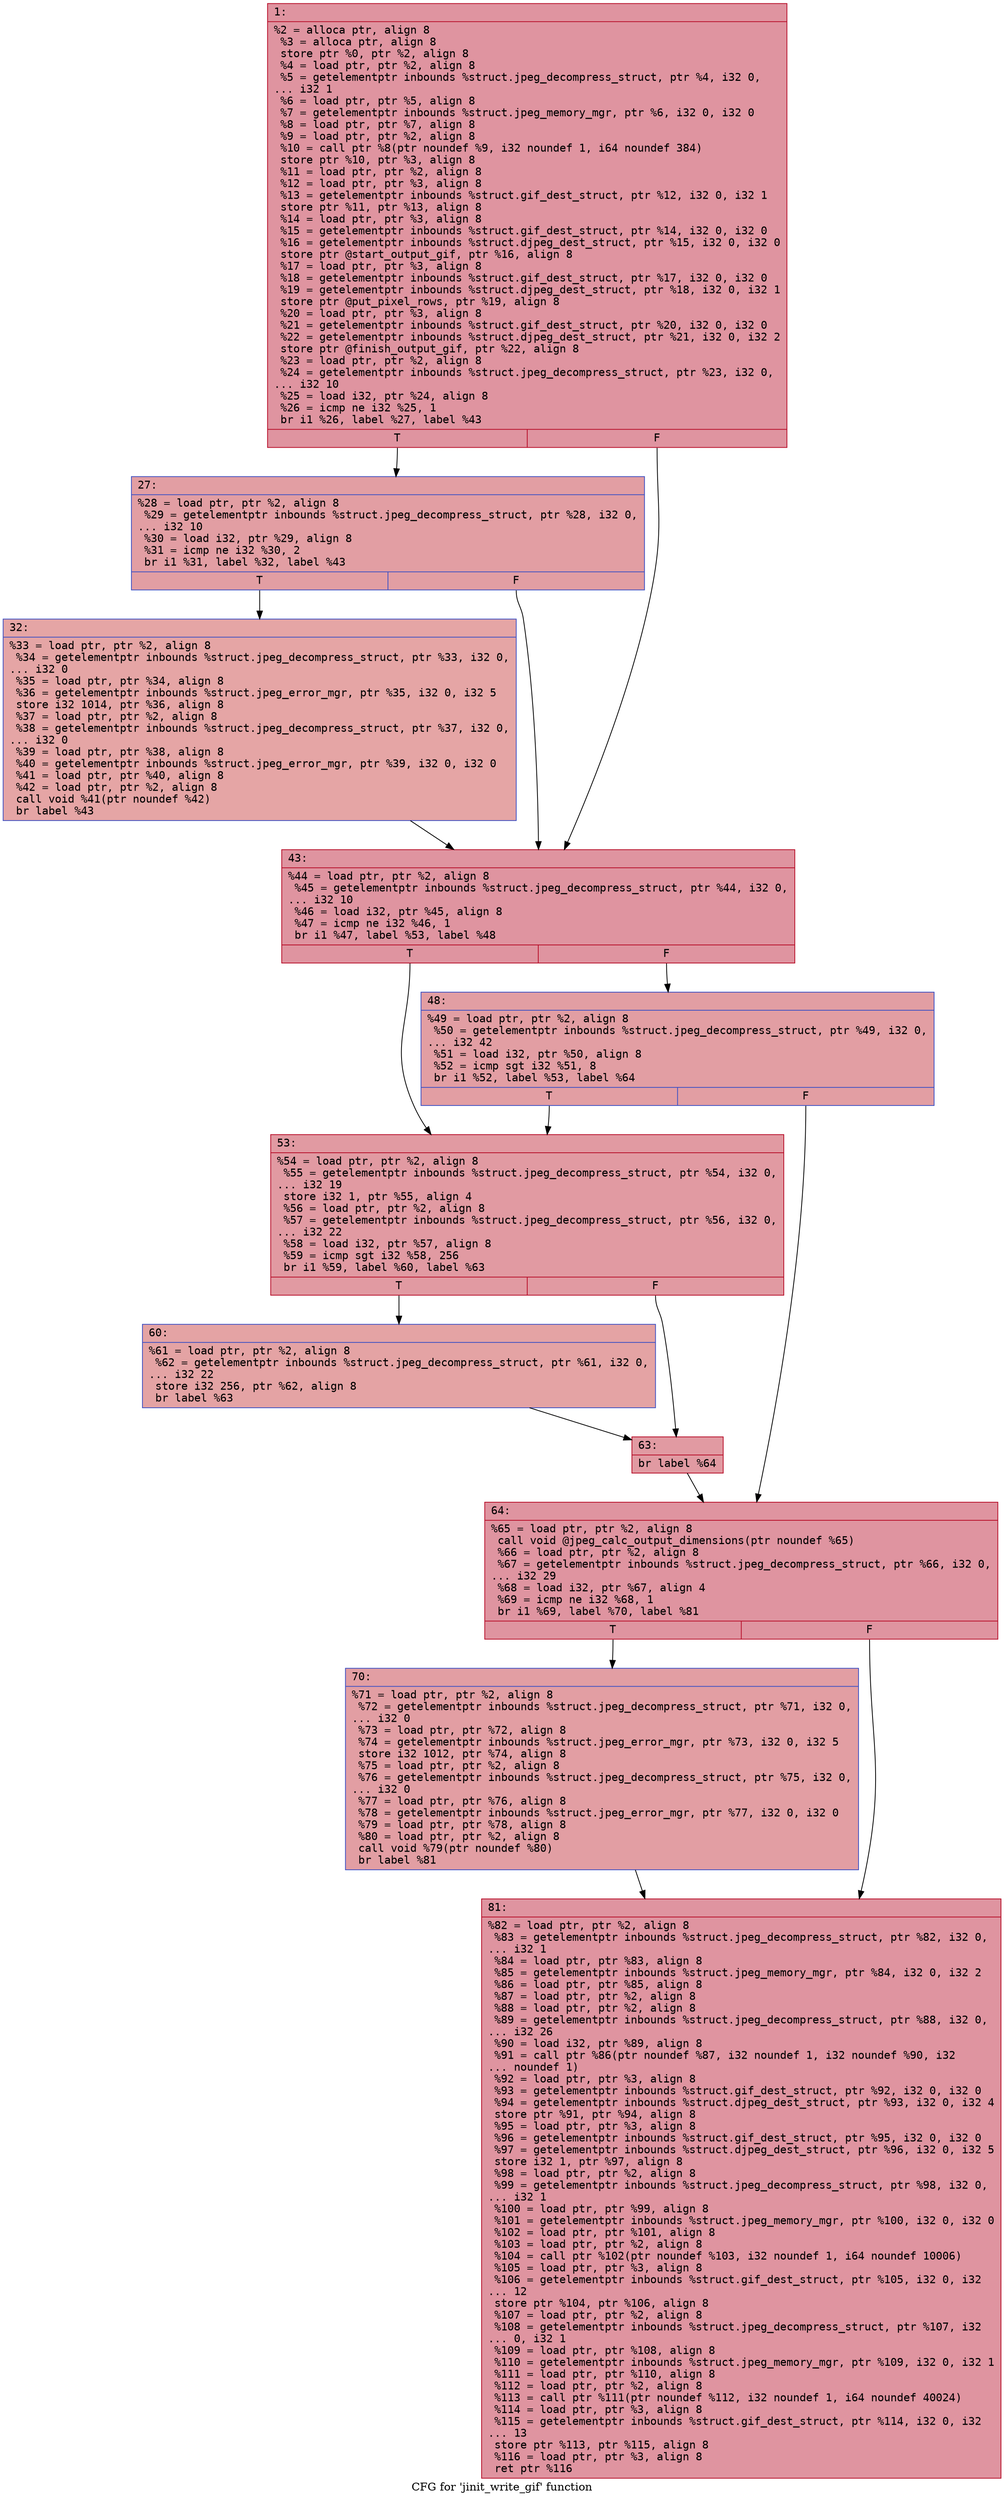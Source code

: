 digraph "CFG for 'jinit_write_gif' function" {
	label="CFG for 'jinit_write_gif' function";

	Node0x60000190a120 [shape=record,color="#b70d28ff", style=filled, fillcolor="#b70d2870" fontname="Courier",label="{1:\l|  %2 = alloca ptr, align 8\l  %3 = alloca ptr, align 8\l  store ptr %0, ptr %2, align 8\l  %4 = load ptr, ptr %2, align 8\l  %5 = getelementptr inbounds %struct.jpeg_decompress_struct, ptr %4, i32 0,\l... i32 1\l  %6 = load ptr, ptr %5, align 8\l  %7 = getelementptr inbounds %struct.jpeg_memory_mgr, ptr %6, i32 0, i32 0\l  %8 = load ptr, ptr %7, align 8\l  %9 = load ptr, ptr %2, align 8\l  %10 = call ptr %8(ptr noundef %9, i32 noundef 1, i64 noundef 384)\l  store ptr %10, ptr %3, align 8\l  %11 = load ptr, ptr %2, align 8\l  %12 = load ptr, ptr %3, align 8\l  %13 = getelementptr inbounds %struct.gif_dest_struct, ptr %12, i32 0, i32 1\l  store ptr %11, ptr %13, align 8\l  %14 = load ptr, ptr %3, align 8\l  %15 = getelementptr inbounds %struct.gif_dest_struct, ptr %14, i32 0, i32 0\l  %16 = getelementptr inbounds %struct.djpeg_dest_struct, ptr %15, i32 0, i32 0\l  store ptr @start_output_gif, ptr %16, align 8\l  %17 = load ptr, ptr %3, align 8\l  %18 = getelementptr inbounds %struct.gif_dest_struct, ptr %17, i32 0, i32 0\l  %19 = getelementptr inbounds %struct.djpeg_dest_struct, ptr %18, i32 0, i32 1\l  store ptr @put_pixel_rows, ptr %19, align 8\l  %20 = load ptr, ptr %3, align 8\l  %21 = getelementptr inbounds %struct.gif_dest_struct, ptr %20, i32 0, i32 0\l  %22 = getelementptr inbounds %struct.djpeg_dest_struct, ptr %21, i32 0, i32 2\l  store ptr @finish_output_gif, ptr %22, align 8\l  %23 = load ptr, ptr %2, align 8\l  %24 = getelementptr inbounds %struct.jpeg_decompress_struct, ptr %23, i32 0,\l... i32 10\l  %25 = load i32, ptr %24, align 8\l  %26 = icmp ne i32 %25, 1\l  br i1 %26, label %27, label %43\l|{<s0>T|<s1>F}}"];
	Node0x60000190a120:s0 -> Node0x60000190a170[tooltip="1 -> 27\nProbability 50.00%" ];
	Node0x60000190a120:s1 -> Node0x60000190a210[tooltip="1 -> 43\nProbability 50.00%" ];
	Node0x60000190a170 [shape=record,color="#3d50c3ff", style=filled, fillcolor="#be242e70" fontname="Courier",label="{27:\l|  %28 = load ptr, ptr %2, align 8\l  %29 = getelementptr inbounds %struct.jpeg_decompress_struct, ptr %28, i32 0,\l... i32 10\l  %30 = load i32, ptr %29, align 8\l  %31 = icmp ne i32 %30, 2\l  br i1 %31, label %32, label %43\l|{<s0>T|<s1>F}}"];
	Node0x60000190a170:s0 -> Node0x60000190a1c0[tooltip="27 -> 32\nProbability 50.00%" ];
	Node0x60000190a170:s1 -> Node0x60000190a210[tooltip="27 -> 43\nProbability 50.00%" ];
	Node0x60000190a1c0 [shape=record,color="#3d50c3ff", style=filled, fillcolor="#c5333470" fontname="Courier",label="{32:\l|  %33 = load ptr, ptr %2, align 8\l  %34 = getelementptr inbounds %struct.jpeg_decompress_struct, ptr %33, i32 0,\l... i32 0\l  %35 = load ptr, ptr %34, align 8\l  %36 = getelementptr inbounds %struct.jpeg_error_mgr, ptr %35, i32 0, i32 5\l  store i32 1014, ptr %36, align 8\l  %37 = load ptr, ptr %2, align 8\l  %38 = getelementptr inbounds %struct.jpeg_decompress_struct, ptr %37, i32 0,\l... i32 0\l  %39 = load ptr, ptr %38, align 8\l  %40 = getelementptr inbounds %struct.jpeg_error_mgr, ptr %39, i32 0, i32 0\l  %41 = load ptr, ptr %40, align 8\l  %42 = load ptr, ptr %2, align 8\l  call void %41(ptr noundef %42)\l  br label %43\l}"];
	Node0x60000190a1c0 -> Node0x60000190a210[tooltip="32 -> 43\nProbability 100.00%" ];
	Node0x60000190a210 [shape=record,color="#b70d28ff", style=filled, fillcolor="#b70d2870" fontname="Courier",label="{43:\l|  %44 = load ptr, ptr %2, align 8\l  %45 = getelementptr inbounds %struct.jpeg_decompress_struct, ptr %44, i32 0,\l... i32 10\l  %46 = load i32, ptr %45, align 8\l  %47 = icmp ne i32 %46, 1\l  br i1 %47, label %53, label %48\l|{<s0>T|<s1>F}}"];
	Node0x60000190a210:s0 -> Node0x60000190a2b0[tooltip="43 -> 53\nProbability 50.00%" ];
	Node0x60000190a210:s1 -> Node0x60000190a260[tooltip="43 -> 48\nProbability 50.00%" ];
	Node0x60000190a260 [shape=record,color="#3d50c3ff", style=filled, fillcolor="#be242e70" fontname="Courier",label="{48:\l|  %49 = load ptr, ptr %2, align 8\l  %50 = getelementptr inbounds %struct.jpeg_decompress_struct, ptr %49, i32 0,\l... i32 42\l  %51 = load i32, ptr %50, align 8\l  %52 = icmp sgt i32 %51, 8\l  br i1 %52, label %53, label %64\l|{<s0>T|<s1>F}}"];
	Node0x60000190a260:s0 -> Node0x60000190a2b0[tooltip="48 -> 53\nProbability 50.00%" ];
	Node0x60000190a260:s1 -> Node0x60000190a3a0[tooltip="48 -> 64\nProbability 50.00%" ];
	Node0x60000190a2b0 [shape=record,color="#b70d28ff", style=filled, fillcolor="#bb1b2c70" fontname="Courier",label="{53:\l|  %54 = load ptr, ptr %2, align 8\l  %55 = getelementptr inbounds %struct.jpeg_decompress_struct, ptr %54, i32 0,\l... i32 19\l  store i32 1, ptr %55, align 4\l  %56 = load ptr, ptr %2, align 8\l  %57 = getelementptr inbounds %struct.jpeg_decompress_struct, ptr %56, i32 0,\l... i32 22\l  %58 = load i32, ptr %57, align 8\l  %59 = icmp sgt i32 %58, 256\l  br i1 %59, label %60, label %63\l|{<s0>T|<s1>F}}"];
	Node0x60000190a2b0:s0 -> Node0x60000190a300[tooltip="53 -> 60\nProbability 50.00%" ];
	Node0x60000190a2b0:s1 -> Node0x60000190a350[tooltip="53 -> 63\nProbability 50.00%" ];
	Node0x60000190a300 [shape=record,color="#3d50c3ff", style=filled, fillcolor="#c32e3170" fontname="Courier",label="{60:\l|  %61 = load ptr, ptr %2, align 8\l  %62 = getelementptr inbounds %struct.jpeg_decompress_struct, ptr %61, i32 0,\l... i32 22\l  store i32 256, ptr %62, align 8\l  br label %63\l}"];
	Node0x60000190a300 -> Node0x60000190a350[tooltip="60 -> 63\nProbability 100.00%" ];
	Node0x60000190a350 [shape=record,color="#b70d28ff", style=filled, fillcolor="#bb1b2c70" fontname="Courier",label="{63:\l|  br label %64\l}"];
	Node0x60000190a350 -> Node0x60000190a3a0[tooltip="63 -> 64\nProbability 100.00%" ];
	Node0x60000190a3a0 [shape=record,color="#b70d28ff", style=filled, fillcolor="#b70d2870" fontname="Courier",label="{64:\l|  %65 = load ptr, ptr %2, align 8\l  call void @jpeg_calc_output_dimensions(ptr noundef %65)\l  %66 = load ptr, ptr %2, align 8\l  %67 = getelementptr inbounds %struct.jpeg_decompress_struct, ptr %66, i32 0,\l... i32 29\l  %68 = load i32, ptr %67, align 4\l  %69 = icmp ne i32 %68, 1\l  br i1 %69, label %70, label %81\l|{<s0>T|<s1>F}}"];
	Node0x60000190a3a0:s0 -> Node0x60000190a3f0[tooltip="64 -> 70\nProbability 50.00%" ];
	Node0x60000190a3a0:s1 -> Node0x60000190a440[tooltip="64 -> 81\nProbability 50.00%" ];
	Node0x60000190a3f0 [shape=record,color="#3d50c3ff", style=filled, fillcolor="#be242e70" fontname="Courier",label="{70:\l|  %71 = load ptr, ptr %2, align 8\l  %72 = getelementptr inbounds %struct.jpeg_decompress_struct, ptr %71, i32 0,\l... i32 0\l  %73 = load ptr, ptr %72, align 8\l  %74 = getelementptr inbounds %struct.jpeg_error_mgr, ptr %73, i32 0, i32 5\l  store i32 1012, ptr %74, align 8\l  %75 = load ptr, ptr %2, align 8\l  %76 = getelementptr inbounds %struct.jpeg_decompress_struct, ptr %75, i32 0,\l... i32 0\l  %77 = load ptr, ptr %76, align 8\l  %78 = getelementptr inbounds %struct.jpeg_error_mgr, ptr %77, i32 0, i32 0\l  %79 = load ptr, ptr %78, align 8\l  %80 = load ptr, ptr %2, align 8\l  call void %79(ptr noundef %80)\l  br label %81\l}"];
	Node0x60000190a3f0 -> Node0x60000190a440[tooltip="70 -> 81\nProbability 100.00%" ];
	Node0x60000190a440 [shape=record,color="#b70d28ff", style=filled, fillcolor="#b70d2870" fontname="Courier",label="{81:\l|  %82 = load ptr, ptr %2, align 8\l  %83 = getelementptr inbounds %struct.jpeg_decompress_struct, ptr %82, i32 0,\l... i32 1\l  %84 = load ptr, ptr %83, align 8\l  %85 = getelementptr inbounds %struct.jpeg_memory_mgr, ptr %84, i32 0, i32 2\l  %86 = load ptr, ptr %85, align 8\l  %87 = load ptr, ptr %2, align 8\l  %88 = load ptr, ptr %2, align 8\l  %89 = getelementptr inbounds %struct.jpeg_decompress_struct, ptr %88, i32 0,\l... i32 26\l  %90 = load i32, ptr %89, align 8\l  %91 = call ptr %86(ptr noundef %87, i32 noundef 1, i32 noundef %90, i32\l... noundef 1)\l  %92 = load ptr, ptr %3, align 8\l  %93 = getelementptr inbounds %struct.gif_dest_struct, ptr %92, i32 0, i32 0\l  %94 = getelementptr inbounds %struct.djpeg_dest_struct, ptr %93, i32 0, i32 4\l  store ptr %91, ptr %94, align 8\l  %95 = load ptr, ptr %3, align 8\l  %96 = getelementptr inbounds %struct.gif_dest_struct, ptr %95, i32 0, i32 0\l  %97 = getelementptr inbounds %struct.djpeg_dest_struct, ptr %96, i32 0, i32 5\l  store i32 1, ptr %97, align 8\l  %98 = load ptr, ptr %2, align 8\l  %99 = getelementptr inbounds %struct.jpeg_decompress_struct, ptr %98, i32 0,\l... i32 1\l  %100 = load ptr, ptr %99, align 8\l  %101 = getelementptr inbounds %struct.jpeg_memory_mgr, ptr %100, i32 0, i32 0\l  %102 = load ptr, ptr %101, align 8\l  %103 = load ptr, ptr %2, align 8\l  %104 = call ptr %102(ptr noundef %103, i32 noundef 1, i64 noundef 10006)\l  %105 = load ptr, ptr %3, align 8\l  %106 = getelementptr inbounds %struct.gif_dest_struct, ptr %105, i32 0, i32\l... 12\l  store ptr %104, ptr %106, align 8\l  %107 = load ptr, ptr %2, align 8\l  %108 = getelementptr inbounds %struct.jpeg_decompress_struct, ptr %107, i32\l... 0, i32 1\l  %109 = load ptr, ptr %108, align 8\l  %110 = getelementptr inbounds %struct.jpeg_memory_mgr, ptr %109, i32 0, i32 1\l  %111 = load ptr, ptr %110, align 8\l  %112 = load ptr, ptr %2, align 8\l  %113 = call ptr %111(ptr noundef %112, i32 noundef 1, i64 noundef 40024)\l  %114 = load ptr, ptr %3, align 8\l  %115 = getelementptr inbounds %struct.gif_dest_struct, ptr %114, i32 0, i32\l... 13\l  store ptr %113, ptr %115, align 8\l  %116 = load ptr, ptr %3, align 8\l  ret ptr %116\l}"];
}
